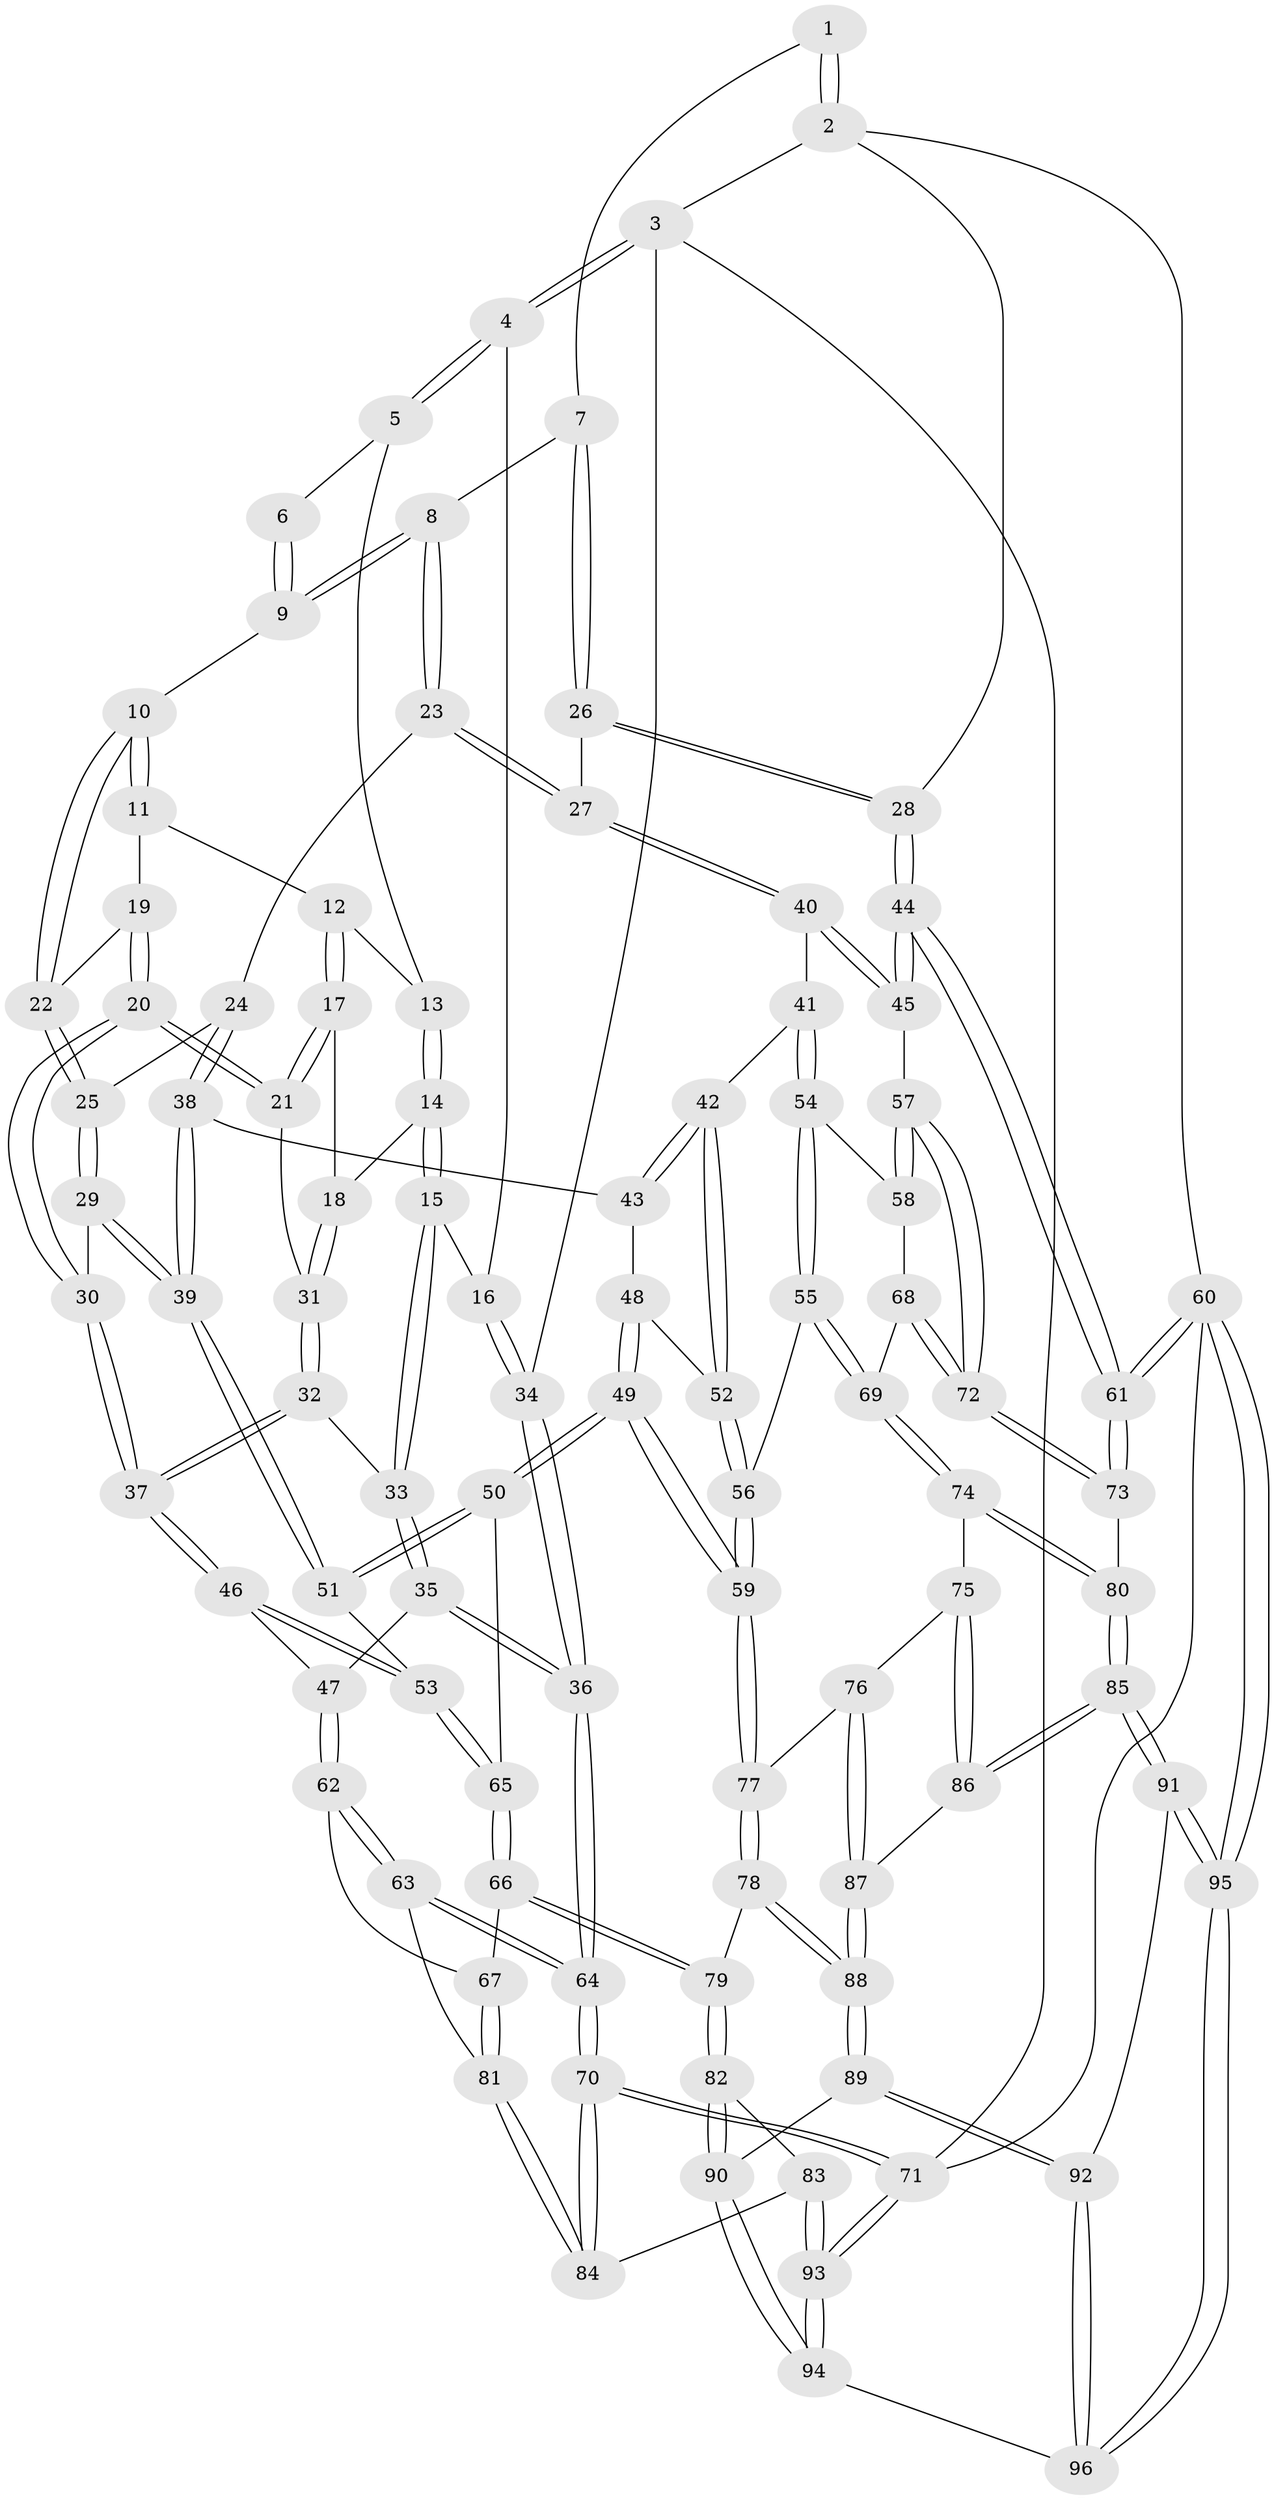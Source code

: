 // coarse degree distribution, {2: 0.029411764705882353, 4: 0.2647058823529412, 3: 0.7058823529411765}
// Generated by graph-tools (version 1.1) at 2025/38/03/04/25 23:38:32]
// undirected, 96 vertices, 237 edges
graph export_dot {
  node [color=gray90,style=filled];
  1 [pos="+0.6560586977309233+0"];
  2 [pos="+1+0"];
  3 [pos="+0+0"];
  4 [pos="+0+0"];
  5 [pos="+0.08656865925370862+0"];
  6 [pos="+0.5719834435709515+0"];
  7 [pos="+0.8299423095743962+0.12840152138725341"];
  8 [pos="+0.734542290108785+0.1452629867710385"];
  9 [pos="+0.5668685450846853+0.004397211090265372"];
  10 [pos="+0.5571035324379576+0.02433061254530079"];
  11 [pos="+0.31281926769433993+0.07996332630357608"];
  12 [pos="+0.21836363329729883+0.0027066454333821927"];
  13 [pos="+0.15798050190904778+0"];
  14 [pos="+0.12281565036380188+0.17644955407908616"];
  15 [pos="+0.06488373531157231+0.2104712417027588"];
  16 [pos="+0.05912266793918055+0.20841485785966804"];
  17 [pos="+0.22639864568235257+0.1276296997171334"];
  18 [pos="+0.17774170157768446+0.21339104296171021"];
  19 [pos="+0.3437879329787216+0.12110707916684008"];
  20 [pos="+0.3504417344466164+0.2548491034734884"];
  21 [pos="+0.3044792959832325+0.2396850871746156"];
  22 [pos="+0.529749776680877+0.09885014645753484"];
  23 [pos="+0.7027297728154807+0.23061094342889168"];
  24 [pos="+0.6762719042668458+0.26534540694947356"];
  25 [pos="+0.5208884079060262+0.18115688983829625"];
  26 [pos="+0.9972373373432482+0.16417761624871519"];
  27 [pos="+0.907687241318464+0.27728281697776286"];
  28 [pos="+1+0.03463549371786924"];
  29 [pos="+0.42438447066203716+0.3094850055322699"];
  30 [pos="+0.4031089064131174+0.30800242748815254"];
  31 [pos="+0.18672948206086548+0.2578458796217061"];
  32 [pos="+0.18248787029697594+0.26402752007513774"];
  33 [pos="+0.12967551824658902+0.31784294280908304"];
  34 [pos="+0+0.3275697826044685"];
  35 [pos="+0.11746101937301695+0.3609921134831105"];
  36 [pos="+0+0.36309692824182666"];
  37 [pos="+0.31449729943167815+0.37943715814435097"];
  38 [pos="+0.6835260672121829+0.3276278060502719"];
  39 [pos="+0.46568349370141426+0.3592336412144961"];
  40 [pos="+0.8697896772099026+0.3456414912039499"];
  41 [pos="+0.7881028588124379+0.3811385418793112"];
  42 [pos="+0.7550747024852743+0.37514757271263227"];
  43 [pos="+0.6946586495552955+0.34308024881494237"];
  44 [pos="+1+0.5463949687957106"];
  45 [pos="+0.9765522365664617+0.5163309282316657"];
  46 [pos="+0.2579127369350553+0.43746289001705296"];
  47 [pos="+0.17658424913801124+0.44097723687831963"];
  48 [pos="+0.6500056453064127+0.4029357912921467"];
  49 [pos="+0.542882049451117+0.5255633315144339"];
  50 [pos="+0.5202520110786432+0.5036175367076945"];
  51 [pos="+0.5018392406737918+0.46949803255037537"];
  52 [pos="+0.6901071352264041+0.48659117373060307"];
  53 [pos="+0.29847177825797977+0.49816728252024517"];
  54 [pos="+0.7962074450539772+0.49593978909565684"];
  55 [pos="+0.7126654242545465+0.5597288268756551"];
  56 [pos="+0.6616816990785963+0.5478043038012632"];
  57 [pos="+0.9396457000368911+0.5376006326290307"];
  58 [pos="+0.8446328162356241+0.5292907621261499"];
  59 [pos="+0.56190768355066+0.5614542973446018"];
  60 [pos="+1+1"];
  61 [pos="+1+0.7044475984913645"];
  62 [pos="+0.13634935046279956+0.5162824877101039"];
  63 [pos="+0.09689215992731476+0.5616607540226445"];
  64 [pos="+0+0.6576131835043312"];
  65 [pos="+0.32372846705111247+0.574061219221988"];
  66 [pos="+0.3203698233513416+0.5931122910314349"];
  67 [pos="+0.2748313306981454+0.6121217656540108"];
  68 [pos="+0.8106431648835194+0.5963547477291341"];
  69 [pos="+0.7524710160116981+0.6113609743914075"];
  70 [pos="+0+0.8854256142954452"];
  71 [pos="+0+1"];
  72 [pos="+0.883915968535665+0.6524408257532555"];
  73 [pos="+0.877495261675748+0.7657622079436481"];
  74 [pos="+0.754027627930084+0.6419868977030769"];
  75 [pos="+0.6755246601760329+0.6849877335787434"];
  76 [pos="+0.6525843692027533+0.683658256579283"];
  77 [pos="+0.5578008461708934+0.5836612952399866"];
  78 [pos="+0.5244564338846577+0.6319003685105281"];
  79 [pos="+0.3966939858947369+0.696735169488871"];
  80 [pos="+0.8506177532298915+0.7867844487501359"];
  81 [pos="+0.2015041781143041+0.6834798497764091"];
  82 [pos="+0.36652276737193007+0.781117551258944"];
  83 [pos="+0.24890297158479033+0.777183966599766"];
  84 [pos="+0.20154961551271017+0.6879223103410578"];
  85 [pos="+0.8405110123003593+0.8029557836536542"];
  86 [pos="+0.7767019914051264+0.7761090501190339"];
  87 [pos="+0.6443564156365588+0.7587070199068616"];
  88 [pos="+0.5726766052090785+0.8313511110569333"];
  89 [pos="+0.5697863470417481+0.8432469191723388"];
  90 [pos="+0.39591559707873125+0.8292938847744676"];
  91 [pos="+0.8301862345673471+0.8529355143677599"];
  92 [pos="+0.6179749143049993+0.9198880948999"];
  93 [pos="+0+1"];
  94 [pos="+0.3194848086912412+1"];
  95 [pos="+1+1"];
  96 [pos="+0.5575741461465527+1"];
  1 -- 2;
  1 -- 2;
  1 -- 7;
  2 -- 3;
  2 -- 28;
  2 -- 60;
  3 -- 4;
  3 -- 4;
  3 -- 34;
  3 -- 71;
  4 -- 5;
  4 -- 5;
  4 -- 16;
  5 -- 6;
  5 -- 13;
  6 -- 9;
  6 -- 9;
  7 -- 8;
  7 -- 26;
  7 -- 26;
  8 -- 9;
  8 -- 9;
  8 -- 23;
  8 -- 23;
  9 -- 10;
  10 -- 11;
  10 -- 11;
  10 -- 22;
  10 -- 22;
  11 -- 12;
  11 -- 19;
  12 -- 13;
  12 -- 17;
  12 -- 17;
  13 -- 14;
  13 -- 14;
  14 -- 15;
  14 -- 15;
  14 -- 18;
  15 -- 16;
  15 -- 33;
  15 -- 33;
  16 -- 34;
  16 -- 34;
  17 -- 18;
  17 -- 21;
  17 -- 21;
  18 -- 31;
  18 -- 31;
  19 -- 20;
  19 -- 20;
  19 -- 22;
  20 -- 21;
  20 -- 21;
  20 -- 30;
  20 -- 30;
  21 -- 31;
  22 -- 25;
  22 -- 25;
  23 -- 24;
  23 -- 27;
  23 -- 27;
  24 -- 25;
  24 -- 38;
  24 -- 38;
  25 -- 29;
  25 -- 29;
  26 -- 27;
  26 -- 28;
  26 -- 28;
  27 -- 40;
  27 -- 40;
  28 -- 44;
  28 -- 44;
  29 -- 30;
  29 -- 39;
  29 -- 39;
  30 -- 37;
  30 -- 37;
  31 -- 32;
  31 -- 32;
  32 -- 33;
  32 -- 37;
  32 -- 37;
  33 -- 35;
  33 -- 35;
  34 -- 36;
  34 -- 36;
  35 -- 36;
  35 -- 36;
  35 -- 47;
  36 -- 64;
  36 -- 64;
  37 -- 46;
  37 -- 46;
  38 -- 39;
  38 -- 39;
  38 -- 43;
  39 -- 51;
  39 -- 51;
  40 -- 41;
  40 -- 45;
  40 -- 45;
  41 -- 42;
  41 -- 54;
  41 -- 54;
  42 -- 43;
  42 -- 43;
  42 -- 52;
  42 -- 52;
  43 -- 48;
  44 -- 45;
  44 -- 45;
  44 -- 61;
  44 -- 61;
  45 -- 57;
  46 -- 47;
  46 -- 53;
  46 -- 53;
  47 -- 62;
  47 -- 62;
  48 -- 49;
  48 -- 49;
  48 -- 52;
  49 -- 50;
  49 -- 50;
  49 -- 59;
  49 -- 59;
  50 -- 51;
  50 -- 51;
  50 -- 65;
  51 -- 53;
  52 -- 56;
  52 -- 56;
  53 -- 65;
  53 -- 65;
  54 -- 55;
  54 -- 55;
  54 -- 58;
  55 -- 56;
  55 -- 69;
  55 -- 69;
  56 -- 59;
  56 -- 59;
  57 -- 58;
  57 -- 58;
  57 -- 72;
  57 -- 72;
  58 -- 68;
  59 -- 77;
  59 -- 77;
  60 -- 61;
  60 -- 61;
  60 -- 95;
  60 -- 95;
  60 -- 71;
  61 -- 73;
  61 -- 73;
  62 -- 63;
  62 -- 63;
  62 -- 67;
  63 -- 64;
  63 -- 64;
  63 -- 81;
  64 -- 70;
  64 -- 70;
  65 -- 66;
  65 -- 66;
  66 -- 67;
  66 -- 79;
  66 -- 79;
  67 -- 81;
  67 -- 81;
  68 -- 69;
  68 -- 72;
  68 -- 72;
  69 -- 74;
  69 -- 74;
  70 -- 71;
  70 -- 71;
  70 -- 84;
  70 -- 84;
  71 -- 93;
  71 -- 93;
  72 -- 73;
  72 -- 73;
  73 -- 80;
  74 -- 75;
  74 -- 80;
  74 -- 80;
  75 -- 76;
  75 -- 86;
  75 -- 86;
  76 -- 77;
  76 -- 87;
  76 -- 87;
  77 -- 78;
  77 -- 78;
  78 -- 79;
  78 -- 88;
  78 -- 88;
  79 -- 82;
  79 -- 82;
  80 -- 85;
  80 -- 85;
  81 -- 84;
  81 -- 84;
  82 -- 83;
  82 -- 90;
  82 -- 90;
  83 -- 84;
  83 -- 93;
  83 -- 93;
  85 -- 86;
  85 -- 86;
  85 -- 91;
  85 -- 91;
  86 -- 87;
  87 -- 88;
  87 -- 88;
  88 -- 89;
  88 -- 89;
  89 -- 90;
  89 -- 92;
  89 -- 92;
  90 -- 94;
  90 -- 94;
  91 -- 92;
  91 -- 95;
  91 -- 95;
  92 -- 96;
  92 -- 96;
  93 -- 94;
  93 -- 94;
  94 -- 96;
  95 -- 96;
  95 -- 96;
}
